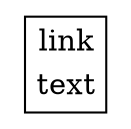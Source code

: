digraph "Test" {
  node1 [ label=<<TABLE CELLBORDER='0'><TR><TD HREF='http://current.ai'>link</TD></TR><TR><TD>text</TD></TR></TABLE>> shape="none" ];
}
